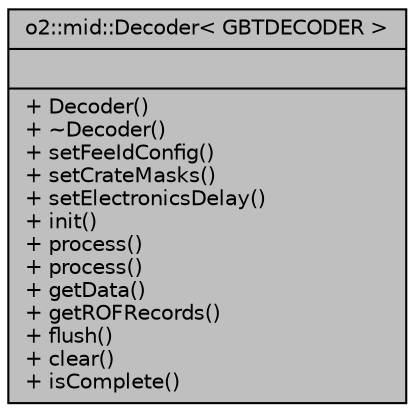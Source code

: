 digraph "o2::mid::Decoder&lt; GBTDECODER &gt;"
{
 // INTERACTIVE_SVG=YES
  bgcolor="transparent";
  edge [fontname="Helvetica",fontsize="10",labelfontname="Helvetica",labelfontsize="10"];
  node [fontname="Helvetica",fontsize="10",shape=record];
  Node1 [label="{o2::mid::Decoder\< GBTDECODER \>\n||+ Decoder()\l+ ~Decoder()\l+ setFeeIdConfig()\l+ setCrateMasks()\l+ setElectronicsDelay()\l+ init()\l+ process()\l+ process()\l+ getData()\l+ getROFRecords()\l+ flush()\l+ clear()\l+ isComplete()\l}",height=0.2,width=0.4,color="black", fillcolor="grey75", style="filled", fontcolor="black"];
}
